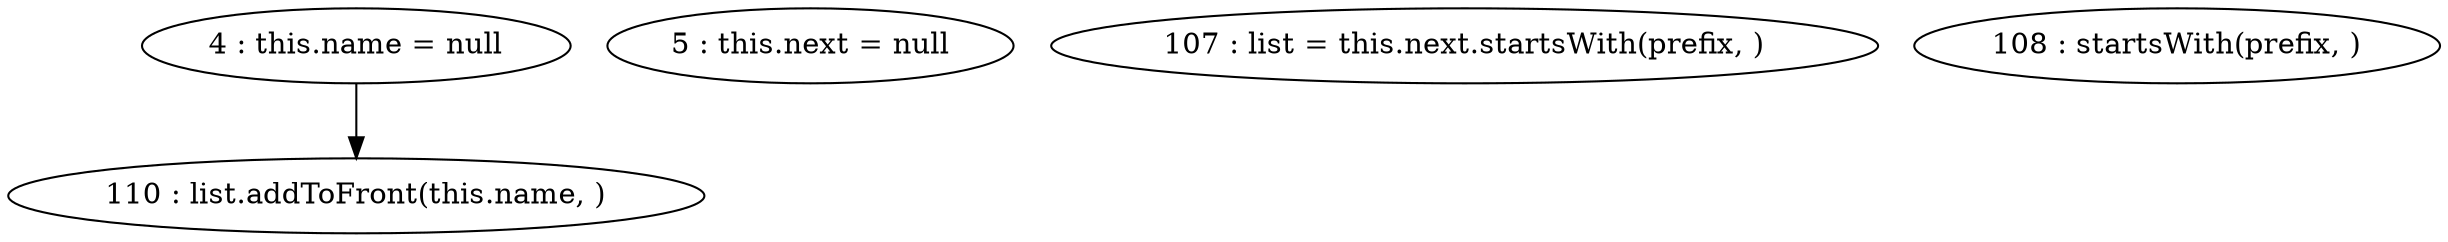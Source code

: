 digraph G {
"4 : this.name = null"
"4 : this.name = null" -> "110 : list.addToFront(this.name, )"
"5 : this.next = null"
"107 : list = this.next.startsWith(prefix, )"
"108 : startsWith(prefix, )"
"110 : list.addToFront(this.name, )"
}